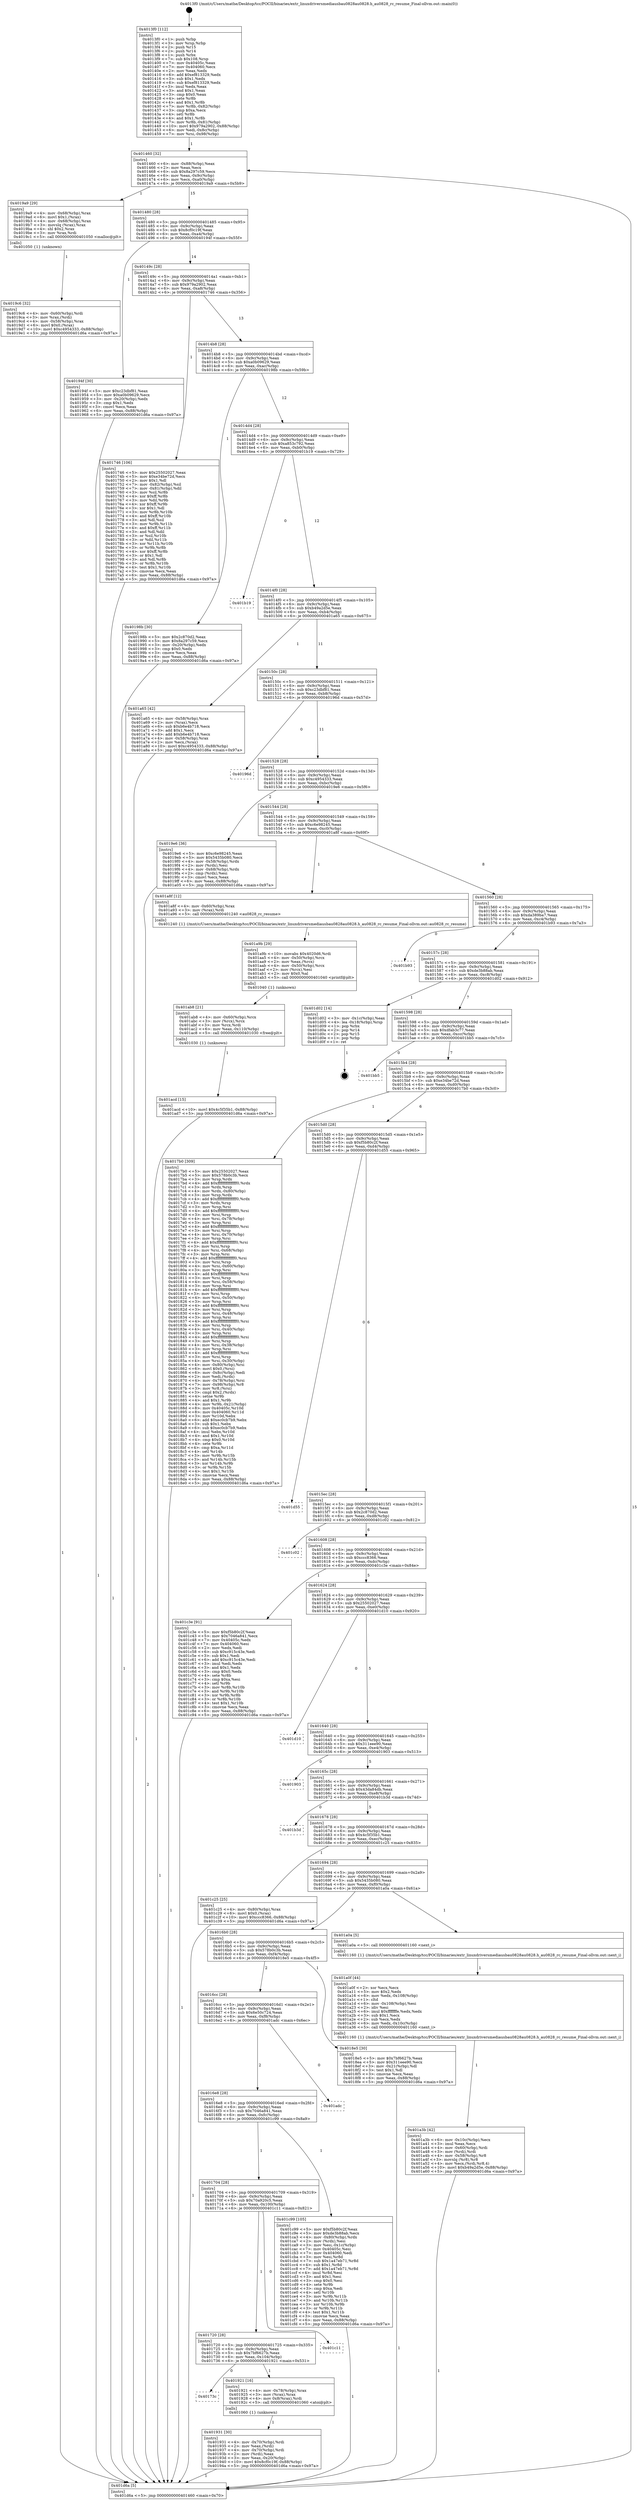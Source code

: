 digraph "0x4013f0" {
  label = "0x4013f0 (/mnt/c/Users/mathe/Desktop/tcc/POCII/binaries/extr_linuxdriversmediausbau0828au0828.h_au0828_rc_resume_Final-ollvm.out::main(0))"
  labelloc = "t"
  node[shape=record]

  Entry [label="",width=0.3,height=0.3,shape=circle,fillcolor=black,style=filled]
  "0x401460" [label="{
     0x401460 [32]\l
     | [instrs]\l
     &nbsp;&nbsp;0x401460 \<+6\>: mov -0x88(%rbp),%eax\l
     &nbsp;&nbsp;0x401466 \<+2\>: mov %eax,%ecx\l
     &nbsp;&nbsp;0x401468 \<+6\>: sub $0x8a297c59,%ecx\l
     &nbsp;&nbsp;0x40146e \<+6\>: mov %eax,-0x9c(%rbp)\l
     &nbsp;&nbsp;0x401474 \<+6\>: mov %ecx,-0xa0(%rbp)\l
     &nbsp;&nbsp;0x40147a \<+6\>: je 00000000004019a9 \<main+0x5b9\>\l
  }"]
  "0x4019a9" [label="{
     0x4019a9 [29]\l
     | [instrs]\l
     &nbsp;&nbsp;0x4019a9 \<+4\>: mov -0x68(%rbp),%rax\l
     &nbsp;&nbsp;0x4019ad \<+6\>: movl $0x1,(%rax)\l
     &nbsp;&nbsp;0x4019b3 \<+4\>: mov -0x68(%rbp),%rax\l
     &nbsp;&nbsp;0x4019b7 \<+3\>: movslq (%rax),%rax\l
     &nbsp;&nbsp;0x4019ba \<+4\>: shl $0x2,%rax\l
     &nbsp;&nbsp;0x4019be \<+3\>: mov %rax,%rdi\l
     &nbsp;&nbsp;0x4019c1 \<+5\>: call 0000000000401050 \<malloc@plt\>\l
     | [calls]\l
     &nbsp;&nbsp;0x401050 \{1\} (unknown)\l
  }"]
  "0x401480" [label="{
     0x401480 [28]\l
     | [instrs]\l
     &nbsp;&nbsp;0x401480 \<+5\>: jmp 0000000000401485 \<main+0x95\>\l
     &nbsp;&nbsp;0x401485 \<+6\>: mov -0x9c(%rbp),%eax\l
     &nbsp;&nbsp;0x40148b \<+5\>: sub $0x8cf0c19f,%eax\l
     &nbsp;&nbsp;0x401490 \<+6\>: mov %eax,-0xa4(%rbp)\l
     &nbsp;&nbsp;0x401496 \<+6\>: je 000000000040194f \<main+0x55f\>\l
  }"]
  Exit [label="",width=0.3,height=0.3,shape=circle,fillcolor=black,style=filled,peripheries=2]
  "0x40194f" [label="{
     0x40194f [30]\l
     | [instrs]\l
     &nbsp;&nbsp;0x40194f \<+5\>: mov $0xc23dbf81,%eax\l
     &nbsp;&nbsp;0x401954 \<+5\>: mov $0xa0b09629,%ecx\l
     &nbsp;&nbsp;0x401959 \<+3\>: mov -0x20(%rbp),%edx\l
     &nbsp;&nbsp;0x40195c \<+3\>: cmp $0x1,%edx\l
     &nbsp;&nbsp;0x40195f \<+3\>: cmovl %ecx,%eax\l
     &nbsp;&nbsp;0x401962 \<+6\>: mov %eax,-0x88(%rbp)\l
     &nbsp;&nbsp;0x401968 \<+5\>: jmp 0000000000401d6a \<main+0x97a\>\l
  }"]
  "0x40149c" [label="{
     0x40149c [28]\l
     | [instrs]\l
     &nbsp;&nbsp;0x40149c \<+5\>: jmp 00000000004014a1 \<main+0xb1\>\l
     &nbsp;&nbsp;0x4014a1 \<+6\>: mov -0x9c(%rbp),%eax\l
     &nbsp;&nbsp;0x4014a7 \<+5\>: sub $0x979a2902,%eax\l
     &nbsp;&nbsp;0x4014ac \<+6\>: mov %eax,-0xa8(%rbp)\l
     &nbsp;&nbsp;0x4014b2 \<+6\>: je 0000000000401746 \<main+0x356\>\l
  }"]
  "0x401acd" [label="{
     0x401acd [15]\l
     | [instrs]\l
     &nbsp;&nbsp;0x401acd \<+10\>: movl $0x4c5f35b1,-0x88(%rbp)\l
     &nbsp;&nbsp;0x401ad7 \<+5\>: jmp 0000000000401d6a \<main+0x97a\>\l
  }"]
  "0x401746" [label="{
     0x401746 [106]\l
     | [instrs]\l
     &nbsp;&nbsp;0x401746 \<+5\>: mov $0x25502027,%eax\l
     &nbsp;&nbsp;0x40174b \<+5\>: mov $0xe34be72d,%ecx\l
     &nbsp;&nbsp;0x401750 \<+2\>: mov $0x1,%dl\l
     &nbsp;&nbsp;0x401752 \<+7\>: mov -0x82(%rbp),%sil\l
     &nbsp;&nbsp;0x401759 \<+7\>: mov -0x81(%rbp),%dil\l
     &nbsp;&nbsp;0x401760 \<+3\>: mov %sil,%r8b\l
     &nbsp;&nbsp;0x401763 \<+4\>: xor $0xff,%r8b\l
     &nbsp;&nbsp;0x401767 \<+3\>: mov %dil,%r9b\l
     &nbsp;&nbsp;0x40176a \<+4\>: xor $0xff,%r9b\l
     &nbsp;&nbsp;0x40176e \<+3\>: xor $0x1,%dl\l
     &nbsp;&nbsp;0x401771 \<+3\>: mov %r8b,%r10b\l
     &nbsp;&nbsp;0x401774 \<+4\>: and $0xff,%r10b\l
     &nbsp;&nbsp;0x401778 \<+3\>: and %dl,%sil\l
     &nbsp;&nbsp;0x40177b \<+3\>: mov %r9b,%r11b\l
     &nbsp;&nbsp;0x40177e \<+4\>: and $0xff,%r11b\l
     &nbsp;&nbsp;0x401782 \<+3\>: and %dl,%dil\l
     &nbsp;&nbsp;0x401785 \<+3\>: or %sil,%r10b\l
     &nbsp;&nbsp;0x401788 \<+3\>: or %dil,%r11b\l
     &nbsp;&nbsp;0x40178b \<+3\>: xor %r11b,%r10b\l
     &nbsp;&nbsp;0x40178e \<+3\>: or %r9b,%r8b\l
     &nbsp;&nbsp;0x401791 \<+4\>: xor $0xff,%r8b\l
     &nbsp;&nbsp;0x401795 \<+3\>: or $0x1,%dl\l
     &nbsp;&nbsp;0x401798 \<+3\>: and %dl,%r8b\l
     &nbsp;&nbsp;0x40179b \<+3\>: or %r8b,%r10b\l
     &nbsp;&nbsp;0x40179e \<+4\>: test $0x1,%r10b\l
     &nbsp;&nbsp;0x4017a2 \<+3\>: cmovne %ecx,%eax\l
     &nbsp;&nbsp;0x4017a5 \<+6\>: mov %eax,-0x88(%rbp)\l
     &nbsp;&nbsp;0x4017ab \<+5\>: jmp 0000000000401d6a \<main+0x97a\>\l
  }"]
  "0x4014b8" [label="{
     0x4014b8 [28]\l
     | [instrs]\l
     &nbsp;&nbsp;0x4014b8 \<+5\>: jmp 00000000004014bd \<main+0xcd\>\l
     &nbsp;&nbsp;0x4014bd \<+6\>: mov -0x9c(%rbp),%eax\l
     &nbsp;&nbsp;0x4014c3 \<+5\>: sub $0xa0b09629,%eax\l
     &nbsp;&nbsp;0x4014c8 \<+6\>: mov %eax,-0xac(%rbp)\l
     &nbsp;&nbsp;0x4014ce \<+6\>: je 000000000040198b \<main+0x59b\>\l
  }"]
  "0x401d6a" [label="{
     0x401d6a [5]\l
     | [instrs]\l
     &nbsp;&nbsp;0x401d6a \<+5\>: jmp 0000000000401460 \<main+0x70\>\l
  }"]
  "0x4013f0" [label="{
     0x4013f0 [112]\l
     | [instrs]\l
     &nbsp;&nbsp;0x4013f0 \<+1\>: push %rbp\l
     &nbsp;&nbsp;0x4013f1 \<+3\>: mov %rsp,%rbp\l
     &nbsp;&nbsp;0x4013f4 \<+2\>: push %r15\l
     &nbsp;&nbsp;0x4013f6 \<+2\>: push %r14\l
     &nbsp;&nbsp;0x4013f8 \<+1\>: push %rbx\l
     &nbsp;&nbsp;0x4013f9 \<+7\>: sub $0x108,%rsp\l
     &nbsp;&nbsp;0x401400 \<+7\>: mov 0x40405c,%eax\l
     &nbsp;&nbsp;0x401407 \<+7\>: mov 0x404060,%ecx\l
     &nbsp;&nbsp;0x40140e \<+2\>: mov %eax,%edx\l
     &nbsp;&nbsp;0x401410 \<+6\>: add $0xef813329,%edx\l
     &nbsp;&nbsp;0x401416 \<+3\>: sub $0x1,%edx\l
     &nbsp;&nbsp;0x401419 \<+6\>: sub $0xef813329,%edx\l
     &nbsp;&nbsp;0x40141f \<+3\>: imul %edx,%eax\l
     &nbsp;&nbsp;0x401422 \<+3\>: and $0x1,%eax\l
     &nbsp;&nbsp;0x401425 \<+3\>: cmp $0x0,%eax\l
     &nbsp;&nbsp;0x401428 \<+4\>: sete %r8b\l
     &nbsp;&nbsp;0x40142c \<+4\>: and $0x1,%r8b\l
     &nbsp;&nbsp;0x401430 \<+7\>: mov %r8b,-0x82(%rbp)\l
     &nbsp;&nbsp;0x401437 \<+3\>: cmp $0xa,%ecx\l
     &nbsp;&nbsp;0x40143a \<+4\>: setl %r8b\l
     &nbsp;&nbsp;0x40143e \<+4\>: and $0x1,%r8b\l
     &nbsp;&nbsp;0x401442 \<+7\>: mov %r8b,-0x81(%rbp)\l
     &nbsp;&nbsp;0x401449 \<+10\>: movl $0x979a2902,-0x88(%rbp)\l
     &nbsp;&nbsp;0x401453 \<+6\>: mov %edi,-0x8c(%rbp)\l
     &nbsp;&nbsp;0x401459 \<+7\>: mov %rsi,-0x98(%rbp)\l
  }"]
  "0x401ab8" [label="{
     0x401ab8 [21]\l
     | [instrs]\l
     &nbsp;&nbsp;0x401ab8 \<+4\>: mov -0x60(%rbp),%rcx\l
     &nbsp;&nbsp;0x401abc \<+3\>: mov (%rcx),%rcx\l
     &nbsp;&nbsp;0x401abf \<+3\>: mov %rcx,%rdi\l
     &nbsp;&nbsp;0x401ac2 \<+6\>: mov %eax,-0x110(%rbp)\l
     &nbsp;&nbsp;0x401ac8 \<+5\>: call 0000000000401030 \<free@plt\>\l
     | [calls]\l
     &nbsp;&nbsp;0x401030 \{1\} (unknown)\l
  }"]
  "0x40198b" [label="{
     0x40198b [30]\l
     | [instrs]\l
     &nbsp;&nbsp;0x40198b \<+5\>: mov $0x2c870d2,%eax\l
     &nbsp;&nbsp;0x401990 \<+5\>: mov $0x8a297c59,%ecx\l
     &nbsp;&nbsp;0x401995 \<+3\>: mov -0x20(%rbp),%edx\l
     &nbsp;&nbsp;0x401998 \<+3\>: cmp $0x0,%edx\l
     &nbsp;&nbsp;0x40199b \<+3\>: cmove %ecx,%eax\l
     &nbsp;&nbsp;0x40199e \<+6\>: mov %eax,-0x88(%rbp)\l
     &nbsp;&nbsp;0x4019a4 \<+5\>: jmp 0000000000401d6a \<main+0x97a\>\l
  }"]
  "0x4014d4" [label="{
     0x4014d4 [28]\l
     | [instrs]\l
     &nbsp;&nbsp;0x4014d4 \<+5\>: jmp 00000000004014d9 \<main+0xe9\>\l
     &nbsp;&nbsp;0x4014d9 \<+6\>: mov -0x9c(%rbp),%eax\l
     &nbsp;&nbsp;0x4014df \<+5\>: sub $0xa853c792,%eax\l
     &nbsp;&nbsp;0x4014e4 \<+6\>: mov %eax,-0xb0(%rbp)\l
     &nbsp;&nbsp;0x4014ea \<+6\>: je 0000000000401b19 \<main+0x729\>\l
  }"]
  "0x401a9b" [label="{
     0x401a9b [29]\l
     | [instrs]\l
     &nbsp;&nbsp;0x401a9b \<+10\>: movabs $0x4020d6,%rdi\l
     &nbsp;&nbsp;0x401aa5 \<+4\>: mov -0x50(%rbp),%rcx\l
     &nbsp;&nbsp;0x401aa9 \<+2\>: mov %eax,(%rcx)\l
     &nbsp;&nbsp;0x401aab \<+4\>: mov -0x50(%rbp),%rcx\l
     &nbsp;&nbsp;0x401aaf \<+2\>: mov (%rcx),%esi\l
     &nbsp;&nbsp;0x401ab1 \<+2\>: mov $0x0,%al\l
     &nbsp;&nbsp;0x401ab3 \<+5\>: call 0000000000401040 \<printf@plt\>\l
     | [calls]\l
     &nbsp;&nbsp;0x401040 \{1\} (unknown)\l
  }"]
  "0x401b19" [label="{
     0x401b19\l
  }", style=dashed]
  "0x4014f0" [label="{
     0x4014f0 [28]\l
     | [instrs]\l
     &nbsp;&nbsp;0x4014f0 \<+5\>: jmp 00000000004014f5 \<main+0x105\>\l
     &nbsp;&nbsp;0x4014f5 \<+6\>: mov -0x9c(%rbp),%eax\l
     &nbsp;&nbsp;0x4014fb \<+5\>: sub $0xb49a2d5e,%eax\l
     &nbsp;&nbsp;0x401500 \<+6\>: mov %eax,-0xb4(%rbp)\l
     &nbsp;&nbsp;0x401506 \<+6\>: je 0000000000401a65 \<main+0x675\>\l
  }"]
  "0x401a3b" [label="{
     0x401a3b [42]\l
     | [instrs]\l
     &nbsp;&nbsp;0x401a3b \<+6\>: mov -0x10c(%rbp),%ecx\l
     &nbsp;&nbsp;0x401a41 \<+3\>: imul %eax,%ecx\l
     &nbsp;&nbsp;0x401a44 \<+4\>: mov -0x60(%rbp),%rdi\l
     &nbsp;&nbsp;0x401a48 \<+3\>: mov (%rdi),%rdi\l
     &nbsp;&nbsp;0x401a4b \<+4\>: mov -0x58(%rbp),%r8\l
     &nbsp;&nbsp;0x401a4f \<+3\>: movslq (%r8),%r8\l
     &nbsp;&nbsp;0x401a52 \<+4\>: mov %ecx,(%rdi,%r8,4)\l
     &nbsp;&nbsp;0x401a56 \<+10\>: movl $0xb49a2d5e,-0x88(%rbp)\l
     &nbsp;&nbsp;0x401a60 \<+5\>: jmp 0000000000401d6a \<main+0x97a\>\l
  }"]
  "0x401a65" [label="{
     0x401a65 [42]\l
     | [instrs]\l
     &nbsp;&nbsp;0x401a65 \<+4\>: mov -0x58(%rbp),%rax\l
     &nbsp;&nbsp;0x401a69 \<+2\>: mov (%rax),%ecx\l
     &nbsp;&nbsp;0x401a6b \<+6\>: sub $0xb6e4b718,%ecx\l
     &nbsp;&nbsp;0x401a71 \<+3\>: add $0x1,%ecx\l
     &nbsp;&nbsp;0x401a74 \<+6\>: add $0xb6e4b718,%ecx\l
     &nbsp;&nbsp;0x401a7a \<+4\>: mov -0x58(%rbp),%rax\l
     &nbsp;&nbsp;0x401a7e \<+2\>: mov %ecx,(%rax)\l
     &nbsp;&nbsp;0x401a80 \<+10\>: movl $0xc4954333,-0x88(%rbp)\l
     &nbsp;&nbsp;0x401a8a \<+5\>: jmp 0000000000401d6a \<main+0x97a\>\l
  }"]
  "0x40150c" [label="{
     0x40150c [28]\l
     | [instrs]\l
     &nbsp;&nbsp;0x40150c \<+5\>: jmp 0000000000401511 \<main+0x121\>\l
     &nbsp;&nbsp;0x401511 \<+6\>: mov -0x9c(%rbp),%eax\l
     &nbsp;&nbsp;0x401517 \<+5\>: sub $0xc23dbf81,%eax\l
     &nbsp;&nbsp;0x40151c \<+6\>: mov %eax,-0xb8(%rbp)\l
     &nbsp;&nbsp;0x401522 \<+6\>: je 000000000040196d \<main+0x57d\>\l
  }"]
  "0x401a0f" [label="{
     0x401a0f [44]\l
     | [instrs]\l
     &nbsp;&nbsp;0x401a0f \<+2\>: xor %ecx,%ecx\l
     &nbsp;&nbsp;0x401a11 \<+5\>: mov $0x2,%edx\l
     &nbsp;&nbsp;0x401a16 \<+6\>: mov %edx,-0x108(%rbp)\l
     &nbsp;&nbsp;0x401a1c \<+1\>: cltd\l
     &nbsp;&nbsp;0x401a1d \<+6\>: mov -0x108(%rbp),%esi\l
     &nbsp;&nbsp;0x401a23 \<+2\>: idiv %esi\l
     &nbsp;&nbsp;0x401a25 \<+6\>: imul $0xfffffffe,%edx,%edx\l
     &nbsp;&nbsp;0x401a2b \<+3\>: sub $0x1,%ecx\l
     &nbsp;&nbsp;0x401a2e \<+2\>: sub %ecx,%edx\l
     &nbsp;&nbsp;0x401a30 \<+6\>: mov %edx,-0x10c(%rbp)\l
     &nbsp;&nbsp;0x401a36 \<+5\>: call 0000000000401160 \<next_i\>\l
     | [calls]\l
     &nbsp;&nbsp;0x401160 \{1\} (/mnt/c/Users/mathe/Desktop/tcc/POCII/binaries/extr_linuxdriversmediausbau0828au0828.h_au0828_rc_resume_Final-ollvm.out::next_i)\l
  }"]
  "0x40196d" [label="{
     0x40196d\l
  }", style=dashed]
  "0x401528" [label="{
     0x401528 [28]\l
     | [instrs]\l
     &nbsp;&nbsp;0x401528 \<+5\>: jmp 000000000040152d \<main+0x13d\>\l
     &nbsp;&nbsp;0x40152d \<+6\>: mov -0x9c(%rbp),%eax\l
     &nbsp;&nbsp;0x401533 \<+5\>: sub $0xc4954333,%eax\l
     &nbsp;&nbsp;0x401538 \<+6\>: mov %eax,-0xbc(%rbp)\l
     &nbsp;&nbsp;0x40153e \<+6\>: je 00000000004019e6 \<main+0x5f6\>\l
  }"]
  "0x4019c6" [label="{
     0x4019c6 [32]\l
     | [instrs]\l
     &nbsp;&nbsp;0x4019c6 \<+4\>: mov -0x60(%rbp),%rdi\l
     &nbsp;&nbsp;0x4019ca \<+3\>: mov %rax,(%rdi)\l
     &nbsp;&nbsp;0x4019cd \<+4\>: mov -0x58(%rbp),%rax\l
     &nbsp;&nbsp;0x4019d1 \<+6\>: movl $0x0,(%rax)\l
     &nbsp;&nbsp;0x4019d7 \<+10\>: movl $0xc4954333,-0x88(%rbp)\l
     &nbsp;&nbsp;0x4019e1 \<+5\>: jmp 0000000000401d6a \<main+0x97a\>\l
  }"]
  "0x4019e6" [label="{
     0x4019e6 [36]\l
     | [instrs]\l
     &nbsp;&nbsp;0x4019e6 \<+5\>: mov $0xc6e98245,%eax\l
     &nbsp;&nbsp;0x4019eb \<+5\>: mov $0x5435b080,%ecx\l
     &nbsp;&nbsp;0x4019f0 \<+4\>: mov -0x58(%rbp),%rdx\l
     &nbsp;&nbsp;0x4019f4 \<+2\>: mov (%rdx),%esi\l
     &nbsp;&nbsp;0x4019f6 \<+4\>: mov -0x68(%rbp),%rdx\l
     &nbsp;&nbsp;0x4019fa \<+2\>: cmp (%rdx),%esi\l
     &nbsp;&nbsp;0x4019fc \<+3\>: cmovl %ecx,%eax\l
     &nbsp;&nbsp;0x4019ff \<+6\>: mov %eax,-0x88(%rbp)\l
     &nbsp;&nbsp;0x401a05 \<+5\>: jmp 0000000000401d6a \<main+0x97a\>\l
  }"]
  "0x401544" [label="{
     0x401544 [28]\l
     | [instrs]\l
     &nbsp;&nbsp;0x401544 \<+5\>: jmp 0000000000401549 \<main+0x159\>\l
     &nbsp;&nbsp;0x401549 \<+6\>: mov -0x9c(%rbp),%eax\l
     &nbsp;&nbsp;0x40154f \<+5\>: sub $0xc6e98245,%eax\l
     &nbsp;&nbsp;0x401554 \<+6\>: mov %eax,-0xc0(%rbp)\l
     &nbsp;&nbsp;0x40155a \<+6\>: je 0000000000401a8f \<main+0x69f\>\l
  }"]
  "0x401931" [label="{
     0x401931 [30]\l
     | [instrs]\l
     &nbsp;&nbsp;0x401931 \<+4\>: mov -0x70(%rbp),%rdi\l
     &nbsp;&nbsp;0x401935 \<+2\>: mov %eax,(%rdi)\l
     &nbsp;&nbsp;0x401937 \<+4\>: mov -0x70(%rbp),%rdi\l
     &nbsp;&nbsp;0x40193b \<+2\>: mov (%rdi),%eax\l
     &nbsp;&nbsp;0x40193d \<+3\>: mov %eax,-0x20(%rbp)\l
     &nbsp;&nbsp;0x401940 \<+10\>: movl $0x8cf0c19f,-0x88(%rbp)\l
     &nbsp;&nbsp;0x40194a \<+5\>: jmp 0000000000401d6a \<main+0x97a\>\l
  }"]
  "0x401a8f" [label="{
     0x401a8f [12]\l
     | [instrs]\l
     &nbsp;&nbsp;0x401a8f \<+4\>: mov -0x60(%rbp),%rax\l
     &nbsp;&nbsp;0x401a93 \<+3\>: mov (%rax),%rdi\l
     &nbsp;&nbsp;0x401a96 \<+5\>: call 0000000000401240 \<au0828_rc_resume\>\l
     | [calls]\l
     &nbsp;&nbsp;0x401240 \{1\} (/mnt/c/Users/mathe/Desktop/tcc/POCII/binaries/extr_linuxdriversmediausbau0828au0828.h_au0828_rc_resume_Final-ollvm.out::au0828_rc_resume)\l
  }"]
  "0x401560" [label="{
     0x401560 [28]\l
     | [instrs]\l
     &nbsp;&nbsp;0x401560 \<+5\>: jmp 0000000000401565 \<main+0x175\>\l
     &nbsp;&nbsp;0x401565 \<+6\>: mov -0x9c(%rbp),%eax\l
     &nbsp;&nbsp;0x40156b \<+5\>: sub $0xda389ba7,%eax\l
     &nbsp;&nbsp;0x401570 \<+6\>: mov %eax,-0xc4(%rbp)\l
     &nbsp;&nbsp;0x401576 \<+6\>: je 0000000000401b93 \<main+0x7a3\>\l
  }"]
  "0x40173c" [label="{
     0x40173c\l
  }", style=dashed]
  "0x401b93" [label="{
     0x401b93\l
  }", style=dashed]
  "0x40157c" [label="{
     0x40157c [28]\l
     | [instrs]\l
     &nbsp;&nbsp;0x40157c \<+5\>: jmp 0000000000401581 \<main+0x191\>\l
     &nbsp;&nbsp;0x401581 \<+6\>: mov -0x9c(%rbp),%eax\l
     &nbsp;&nbsp;0x401587 \<+5\>: sub $0xde3b88ab,%eax\l
     &nbsp;&nbsp;0x40158c \<+6\>: mov %eax,-0xc8(%rbp)\l
     &nbsp;&nbsp;0x401592 \<+6\>: je 0000000000401d02 \<main+0x912\>\l
  }"]
  "0x401921" [label="{
     0x401921 [16]\l
     | [instrs]\l
     &nbsp;&nbsp;0x401921 \<+4\>: mov -0x78(%rbp),%rax\l
     &nbsp;&nbsp;0x401925 \<+3\>: mov (%rax),%rax\l
     &nbsp;&nbsp;0x401928 \<+4\>: mov 0x8(%rax),%rdi\l
     &nbsp;&nbsp;0x40192c \<+5\>: call 0000000000401060 \<atoi@plt\>\l
     | [calls]\l
     &nbsp;&nbsp;0x401060 \{1\} (unknown)\l
  }"]
  "0x401d02" [label="{
     0x401d02 [14]\l
     | [instrs]\l
     &nbsp;&nbsp;0x401d02 \<+3\>: mov -0x1c(%rbp),%eax\l
     &nbsp;&nbsp;0x401d05 \<+4\>: lea -0x18(%rbp),%rsp\l
     &nbsp;&nbsp;0x401d09 \<+1\>: pop %rbx\l
     &nbsp;&nbsp;0x401d0a \<+2\>: pop %r14\l
     &nbsp;&nbsp;0x401d0c \<+2\>: pop %r15\l
     &nbsp;&nbsp;0x401d0e \<+1\>: pop %rbp\l
     &nbsp;&nbsp;0x401d0f \<+1\>: ret\l
  }"]
  "0x401598" [label="{
     0x401598 [28]\l
     | [instrs]\l
     &nbsp;&nbsp;0x401598 \<+5\>: jmp 000000000040159d \<main+0x1ad\>\l
     &nbsp;&nbsp;0x40159d \<+6\>: mov -0x9c(%rbp),%eax\l
     &nbsp;&nbsp;0x4015a3 \<+5\>: sub $0xdfab3c77,%eax\l
     &nbsp;&nbsp;0x4015a8 \<+6\>: mov %eax,-0xcc(%rbp)\l
     &nbsp;&nbsp;0x4015ae \<+6\>: je 0000000000401bb5 \<main+0x7c5\>\l
  }"]
  "0x401720" [label="{
     0x401720 [28]\l
     | [instrs]\l
     &nbsp;&nbsp;0x401720 \<+5\>: jmp 0000000000401725 \<main+0x335\>\l
     &nbsp;&nbsp;0x401725 \<+6\>: mov -0x9c(%rbp),%eax\l
     &nbsp;&nbsp;0x40172b \<+5\>: sub $0x7bf6627b,%eax\l
     &nbsp;&nbsp;0x401730 \<+6\>: mov %eax,-0x104(%rbp)\l
     &nbsp;&nbsp;0x401736 \<+6\>: je 0000000000401921 \<main+0x531\>\l
  }"]
  "0x401bb5" [label="{
     0x401bb5\l
  }", style=dashed]
  "0x4015b4" [label="{
     0x4015b4 [28]\l
     | [instrs]\l
     &nbsp;&nbsp;0x4015b4 \<+5\>: jmp 00000000004015b9 \<main+0x1c9\>\l
     &nbsp;&nbsp;0x4015b9 \<+6\>: mov -0x9c(%rbp),%eax\l
     &nbsp;&nbsp;0x4015bf \<+5\>: sub $0xe34be72d,%eax\l
     &nbsp;&nbsp;0x4015c4 \<+6\>: mov %eax,-0xd0(%rbp)\l
     &nbsp;&nbsp;0x4015ca \<+6\>: je 00000000004017b0 \<main+0x3c0\>\l
  }"]
  "0x401c11" [label="{
     0x401c11\l
  }", style=dashed]
  "0x4017b0" [label="{
     0x4017b0 [309]\l
     | [instrs]\l
     &nbsp;&nbsp;0x4017b0 \<+5\>: mov $0x25502027,%eax\l
     &nbsp;&nbsp;0x4017b5 \<+5\>: mov $0x578b0c3b,%ecx\l
     &nbsp;&nbsp;0x4017ba \<+3\>: mov %rsp,%rdx\l
     &nbsp;&nbsp;0x4017bd \<+4\>: add $0xfffffffffffffff0,%rdx\l
     &nbsp;&nbsp;0x4017c1 \<+3\>: mov %rdx,%rsp\l
     &nbsp;&nbsp;0x4017c4 \<+4\>: mov %rdx,-0x80(%rbp)\l
     &nbsp;&nbsp;0x4017c8 \<+3\>: mov %rsp,%rdx\l
     &nbsp;&nbsp;0x4017cb \<+4\>: add $0xfffffffffffffff0,%rdx\l
     &nbsp;&nbsp;0x4017cf \<+3\>: mov %rdx,%rsp\l
     &nbsp;&nbsp;0x4017d2 \<+3\>: mov %rsp,%rsi\l
     &nbsp;&nbsp;0x4017d5 \<+4\>: add $0xfffffffffffffff0,%rsi\l
     &nbsp;&nbsp;0x4017d9 \<+3\>: mov %rsi,%rsp\l
     &nbsp;&nbsp;0x4017dc \<+4\>: mov %rsi,-0x78(%rbp)\l
     &nbsp;&nbsp;0x4017e0 \<+3\>: mov %rsp,%rsi\l
     &nbsp;&nbsp;0x4017e3 \<+4\>: add $0xfffffffffffffff0,%rsi\l
     &nbsp;&nbsp;0x4017e7 \<+3\>: mov %rsi,%rsp\l
     &nbsp;&nbsp;0x4017ea \<+4\>: mov %rsi,-0x70(%rbp)\l
     &nbsp;&nbsp;0x4017ee \<+3\>: mov %rsp,%rsi\l
     &nbsp;&nbsp;0x4017f1 \<+4\>: add $0xfffffffffffffff0,%rsi\l
     &nbsp;&nbsp;0x4017f5 \<+3\>: mov %rsi,%rsp\l
     &nbsp;&nbsp;0x4017f8 \<+4\>: mov %rsi,-0x68(%rbp)\l
     &nbsp;&nbsp;0x4017fc \<+3\>: mov %rsp,%rsi\l
     &nbsp;&nbsp;0x4017ff \<+4\>: add $0xfffffffffffffff0,%rsi\l
     &nbsp;&nbsp;0x401803 \<+3\>: mov %rsi,%rsp\l
     &nbsp;&nbsp;0x401806 \<+4\>: mov %rsi,-0x60(%rbp)\l
     &nbsp;&nbsp;0x40180a \<+3\>: mov %rsp,%rsi\l
     &nbsp;&nbsp;0x40180d \<+4\>: add $0xfffffffffffffff0,%rsi\l
     &nbsp;&nbsp;0x401811 \<+3\>: mov %rsi,%rsp\l
     &nbsp;&nbsp;0x401814 \<+4\>: mov %rsi,-0x58(%rbp)\l
     &nbsp;&nbsp;0x401818 \<+3\>: mov %rsp,%rsi\l
     &nbsp;&nbsp;0x40181b \<+4\>: add $0xfffffffffffffff0,%rsi\l
     &nbsp;&nbsp;0x40181f \<+3\>: mov %rsi,%rsp\l
     &nbsp;&nbsp;0x401822 \<+4\>: mov %rsi,-0x50(%rbp)\l
     &nbsp;&nbsp;0x401826 \<+3\>: mov %rsp,%rsi\l
     &nbsp;&nbsp;0x401829 \<+4\>: add $0xfffffffffffffff0,%rsi\l
     &nbsp;&nbsp;0x40182d \<+3\>: mov %rsi,%rsp\l
     &nbsp;&nbsp;0x401830 \<+4\>: mov %rsi,-0x48(%rbp)\l
     &nbsp;&nbsp;0x401834 \<+3\>: mov %rsp,%rsi\l
     &nbsp;&nbsp;0x401837 \<+4\>: add $0xfffffffffffffff0,%rsi\l
     &nbsp;&nbsp;0x40183b \<+3\>: mov %rsi,%rsp\l
     &nbsp;&nbsp;0x40183e \<+4\>: mov %rsi,-0x40(%rbp)\l
     &nbsp;&nbsp;0x401842 \<+3\>: mov %rsp,%rsi\l
     &nbsp;&nbsp;0x401845 \<+4\>: add $0xfffffffffffffff0,%rsi\l
     &nbsp;&nbsp;0x401849 \<+3\>: mov %rsi,%rsp\l
     &nbsp;&nbsp;0x40184c \<+4\>: mov %rsi,-0x38(%rbp)\l
     &nbsp;&nbsp;0x401850 \<+3\>: mov %rsp,%rsi\l
     &nbsp;&nbsp;0x401853 \<+4\>: add $0xfffffffffffffff0,%rsi\l
     &nbsp;&nbsp;0x401857 \<+3\>: mov %rsi,%rsp\l
     &nbsp;&nbsp;0x40185a \<+4\>: mov %rsi,-0x30(%rbp)\l
     &nbsp;&nbsp;0x40185e \<+4\>: mov -0x80(%rbp),%rsi\l
     &nbsp;&nbsp;0x401862 \<+6\>: movl $0x0,(%rsi)\l
     &nbsp;&nbsp;0x401868 \<+6\>: mov -0x8c(%rbp),%edi\l
     &nbsp;&nbsp;0x40186e \<+2\>: mov %edi,(%rdx)\l
     &nbsp;&nbsp;0x401870 \<+4\>: mov -0x78(%rbp),%rsi\l
     &nbsp;&nbsp;0x401874 \<+7\>: mov -0x98(%rbp),%r8\l
     &nbsp;&nbsp;0x40187b \<+3\>: mov %r8,(%rsi)\l
     &nbsp;&nbsp;0x40187e \<+3\>: cmpl $0x2,(%rdx)\l
     &nbsp;&nbsp;0x401881 \<+4\>: setne %r9b\l
     &nbsp;&nbsp;0x401885 \<+4\>: and $0x1,%r9b\l
     &nbsp;&nbsp;0x401889 \<+4\>: mov %r9b,-0x21(%rbp)\l
     &nbsp;&nbsp;0x40188d \<+8\>: mov 0x40405c,%r10d\l
     &nbsp;&nbsp;0x401895 \<+8\>: mov 0x404060,%r11d\l
     &nbsp;&nbsp;0x40189d \<+3\>: mov %r10d,%ebx\l
     &nbsp;&nbsp;0x4018a0 \<+6\>: add $0xec0cb7b9,%ebx\l
     &nbsp;&nbsp;0x4018a6 \<+3\>: sub $0x1,%ebx\l
     &nbsp;&nbsp;0x4018a9 \<+6\>: sub $0xec0cb7b9,%ebx\l
     &nbsp;&nbsp;0x4018af \<+4\>: imul %ebx,%r10d\l
     &nbsp;&nbsp;0x4018b3 \<+4\>: and $0x1,%r10d\l
     &nbsp;&nbsp;0x4018b7 \<+4\>: cmp $0x0,%r10d\l
     &nbsp;&nbsp;0x4018bb \<+4\>: sete %r9b\l
     &nbsp;&nbsp;0x4018bf \<+4\>: cmp $0xa,%r11d\l
     &nbsp;&nbsp;0x4018c3 \<+4\>: setl %r14b\l
     &nbsp;&nbsp;0x4018c7 \<+3\>: mov %r9b,%r15b\l
     &nbsp;&nbsp;0x4018ca \<+3\>: and %r14b,%r15b\l
     &nbsp;&nbsp;0x4018cd \<+3\>: xor %r14b,%r9b\l
     &nbsp;&nbsp;0x4018d0 \<+3\>: or %r9b,%r15b\l
     &nbsp;&nbsp;0x4018d3 \<+4\>: test $0x1,%r15b\l
     &nbsp;&nbsp;0x4018d7 \<+3\>: cmovne %ecx,%eax\l
     &nbsp;&nbsp;0x4018da \<+6\>: mov %eax,-0x88(%rbp)\l
     &nbsp;&nbsp;0x4018e0 \<+5\>: jmp 0000000000401d6a \<main+0x97a\>\l
  }"]
  "0x4015d0" [label="{
     0x4015d0 [28]\l
     | [instrs]\l
     &nbsp;&nbsp;0x4015d0 \<+5\>: jmp 00000000004015d5 \<main+0x1e5\>\l
     &nbsp;&nbsp;0x4015d5 \<+6\>: mov -0x9c(%rbp),%eax\l
     &nbsp;&nbsp;0x4015db \<+5\>: sub $0xf5b80c2f,%eax\l
     &nbsp;&nbsp;0x4015e0 \<+6\>: mov %eax,-0xd4(%rbp)\l
     &nbsp;&nbsp;0x4015e6 \<+6\>: je 0000000000401d55 \<main+0x965\>\l
  }"]
  "0x401704" [label="{
     0x401704 [28]\l
     | [instrs]\l
     &nbsp;&nbsp;0x401704 \<+5\>: jmp 0000000000401709 \<main+0x319\>\l
     &nbsp;&nbsp;0x401709 \<+6\>: mov -0x9c(%rbp),%eax\l
     &nbsp;&nbsp;0x40170f \<+5\>: sub $0x70a920c5,%eax\l
     &nbsp;&nbsp;0x401714 \<+6\>: mov %eax,-0x100(%rbp)\l
     &nbsp;&nbsp;0x40171a \<+6\>: je 0000000000401c11 \<main+0x821\>\l
  }"]
  "0x401c99" [label="{
     0x401c99 [105]\l
     | [instrs]\l
     &nbsp;&nbsp;0x401c99 \<+5\>: mov $0xf5b80c2f,%eax\l
     &nbsp;&nbsp;0x401c9e \<+5\>: mov $0xde3b88ab,%ecx\l
     &nbsp;&nbsp;0x401ca3 \<+4\>: mov -0x80(%rbp),%rdx\l
     &nbsp;&nbsp;0x401ca7 \<+2\>: mov (%rdx),%esi\l
     &nbsp;&nbsp;0x401ca9 \<+3\>: mov %esi,-0x1c(%rbp)\l
     &nbsp;&nbsp;0x401cac \<+7\>: mov 0x40405c,%esi\l
     &nbsp;&nbsp;0x401cb3 \<+7\>: mov 0x404060,%edi\l
     &nbsp;&nbsp;0x401cba \<+3\>: mov %esi,%r8d\l
     &nbsp;&nbsp;0x401cbd \<+7\>: sub $0x1a47eb71,%r8d\l
     &nbsp;&nbsp;0x401cc4 \<+4\>: sub $0x1,%r8d\l
     &nbsp;&nbsp;0x401cc8 \<+7\>: add $0x1a47eb71,%r8d\l
     &nbsp;&nbsp;0x401ccf \<+4\>: imul %r8d,%esi\l
     &nbsp;&nbsp;0x401cd3 \<+3\>: and $0x1,%esi\l
     &nbsp;&nbsp;0x401cd6 \<+3\>: cmp $0x0,%esi\l
     &nbsp;&nbsp;0x401cd9 \<+4\>: sete %r9b\l
     &nbsp;&nbsp;0x401cdd \<+3\>: cmp $0xa,%edi\l
     &nbsp;&nbsp;0x401ce0 \<+4\>: setl %r10b\l
     &nbsp;&nbsp;0x401ce4 \<+3\>: mov %r9b,%r11b\l
     &nbsp;&nbsp;0x401ce7 \<+3\>: and %r10b,%r11b\l
     &nbsp;&nbsp;0x401cea \<+3\>: xor %r10b,%r9b\l
     &nbsp;&nbsp;0x401ced \<+3\>: or %r9b,%r11b\l
     &nbsp;&nbsp;0x401cf0 \<+4\>: test $0x1,%r11b\l
     &nbsp;&nbsp;0x401cf4 \<+3\>: cmovne %ecx,%eax\l
     &nbsp;&nbsp;0x401cf7 \<+6\>: mov %eax,-0x88(%rbp)\l
     &nbsp;&nbsp;0x401cfd \<+5\>: jmp 0000000000401d6a \<main+0x97a\>\l
  }"]
  "0x401d55" [label="{
     0x401d55\l
  }", style=dashed]
  "0x4015ec" [label="{
     0x4015ec [28]\l
     | [instrs]\l
     &nbsp;&nbsp;0x4015ec \<+5\>: jmp 00000000004015f1 \<main+0x201\>\l
     &nbsp;&nbsp;0x4015f1 \<+6\>: mov -0x9c(%rbp),%eax\l
     &nbsp;&nbsp;0x4015f7 \<+5\>: sub $0x2c870d2,%eax\l
     &nbsp;&nbsp;0x4015fc \<+6\>: mov %eax,-0xd8(%rbp)\l
     &nbsp;&nbsp;0x401602 \<+6\>: je 0000000000401c02 \<main+0x812\>\l
  }"]
  "0x4016e8" [label="{
     0x4016e8 [28]\l
     | [instrs]\l
     &nbsp;&nbsp;0x4016e8 \<+5\>: jmp 00000000004016ed \<main+0x2fd\>\l
     &nbsp;&nbsp;0x4016ed \<+6\>: mov -0x9c(%rbp),%eax\l
     &nbsp;&nbsp;0x4016f3 \<+5\>: sub $0x7046a841,%eax\l
     &nbsp;&nbsp;0x4016f8 \<+6\>: mov %eax,-0xfc(%rbp)\l
     &nbsp;&nbsp;0x4016fe \<+6\>: je 0000000000401c99 \<main+0x8a9\>\l
  }"]
  "0x401c02" [label="{
     0x401c02\l
  }", style=dashed]
  "0x401608" [label="{
     0x401608 [28]\l
     | [instrs]\l
     &nbsp;&nbsp;0x401608 \<+5\>: jmp 000000000040160d \<main+0x21d\>\l
     &nbsp;&nbsp;0x40160d \<+6\>: mov -0x9c(%rbp),%eax\l
     &nbsp;&nbsp;0x401613 \<+5\>: sub $0xccc8366,%eax\l
     &nbsp;&nbsp;0x401618 \<+6\>: mov %eax,-0xdc(%rbp)\l
     &nbsp;&nbsp;0x40161e \<+6\>: je 0000000000401c3e \<main+0x84e\>\l
  }"]
  "0x401adc" [label="{
     0x401adc\l
  }", style=dashed]
  "0x401c3e" [label="{
     0x401c3e [91]\l
     | [instrs]\l
     &nbsp;&nbsp;0x401c3e \<+5\>: mov $0xf5b80c2f,%eax\l
     &nbsp;&nbsp;0x401c43 \<+5\>: mov $0x7046a841,%ecx\l
     &nbsp;&nbsp;0x401c48 \<+7\>: mov 0x40405c,%edx\l
     &nbsp;&nbsp;0x401c4f \<+7\>: mov 0x404060,%esi\l
     &nbsp;&nbsp;0x401c56 \<+2\>: mov %edx,%edi\l
     &nbsp;&nbsp;0x401c58 \<+6\>: sub $0xc915c43e,%edi\l
     &nbsp;&nbsp;0x401c5e \<+3\>: sub $0x1,%edi\l
     &nbsp;&nbsp;0x401c61 \<+6\>: add $0xc915c43e,%edi\l
     &nbsp;&nbsp;0x401c67 \<+3\>: imul %edi,%edx\l
     &nbsp;&nbsp;0x401c6a \<+3\>: and $0x1,%edx\l
     &nbsp;&nbsp;0x401c6d \<+3\>: cmp $0x0,%edx\l
     &nbsp;&nbsp;0x401c70 \<+4\>: sete %r8b\l
     &nbsp;&nbsp;0x401c74 \<+3\>: cmp $0xa,%esi\l
     &nbsp;&nbsp;0x401c77 \<+4\>: setl %r9b\l
     &nbsp;&nbsp;0x401c7b \<+3\>: mov %r8b,%r10b\l
     &nbsp;&nbsp;0x401c7e \<+3\>: and %r9b,%r10b\l
     &nbsp;&nbsp;0x401c81 \<+3\>: xor %r9b,%r8b\l
     &nbsp;&nbsp;0x401c84 \<+3\>: or %r8b,%r10b\l
     &nbsp;&nbsp;0x401c87 \<+4\>: test $0x1,%r10b\l
     &nbsp;&nbsp;0x401c8b \<+3\>: cmovne %ecx,%eax\l
     &nbsp;&nbsp;0x401c8e \<+6\>: mov %eax,-0x88(%rbp)\l
     &nbsp;&nbsp;0x401c94 \<+5\>: jmp 0000000000401d6a \<main+0x97a\>\l
  }"]
  "0x401624" [label="{
     0x401624 [28]\l
     | [instrs]\l
     &nbsp;&nbsp;0x401624 \<+5\>: jmp 0000000000401629 \<main+0x239\>\l
     &nbsp;&nbsp;0x401629 \<+6\>: mov -0x9c(%rbp),%eax\l
     &nbsp;&nbsp;0x40162f \<+5\>: sub $0x25502027,%eax\l
     &nbsp;&nbsp;0x401634 \<+6\>: mov %eax,-0xe0(%rbp)\l
     &nbsp;&nbsp;0x40163a \<+6\>: je 0000000000401d10 \<main+0x920\>\l
  }"]
  "0x4016cc" [label="{
     0x4016cc [28]\l
     | [instrs]\l
     &nbsp;&nbsp;0x4016cc \<+5\>: jmp 00000000004016d1 \<main+0x2e1\>\l
     &nbsp;&nbsp;0x4016d1 \<+6\>: mov -0x9c(%rbp),%eax\l
     &nbsp;&nbsp;0x4016d7 \<+5\>: sub $0x6e50c724,%eax\l
     &nbsp;&nbsp;0x4016dc \<+6\>: mov %eax,-0xf8(%rbp)\l
     &nbsp;&nbsp;0x4016e2 \<+6\>: je 0000000000401adc \<main+0x6ec\>\l
  }"]
  "0x401d10" [label="{
     0x401d10\l
  }", style=dashed]
  "0x401640" [label="{
     0x401640 [28]\l
     | [instrs]\l
     &nbsp;&nbsp;0x401640 \<+5\>: jmp 0000000000401645 \<main+0x255\>\l
     &nbsp;&nbsp;0x401645 \<+6\>: mov -0x9c(%rbp),%eax\l
     &nbsp;&nbsp;0x40164b \<+5\>: sub $0x311eee90,%eax\l
     &nbsp;&nbsp;0x401650 \<+6\>: mov %eax,-0xe4(%rbp)\l
     &nbsp;&nbsp;0x401656 \<+6\>: je 0000000000401903 \<main+0x513\>\l
  }"]
  "0x4018e5" [label="{
     0x4018e5 [30]\l
     | [instrs]\l
     &nbsp;&nbsp;0x4018e5 \<+5\>: mov $0x7bf6627b,%eax\l
     &nbsp;&nbsp;0x4018ea \<+5\>: mov $0x311eee90,%ecx\l
     &nbsp;&nbsp;0x4018ef \<+3\>: mov -0x21(%rbp),%dl\l
     &nbsp;&nbsp;0x4018f2 \<+3\>: test $0x1,%dl\l
     &nbsp;&nbsp;0x4018f5 \<+3\>: cmovne %ecx,%eax\l
     &nbsp;&nbsp;0x4018f8 \<+6\>: mov %eax,-0x88(%rbp)\l
     &nbsp;&nbsp;0x4018fe \<+5\>: jmp 0000000000401d6a \<main+0x97a\>\l
  }"]
  "0x401903" [label="{
     0x401903\l
  }", style=dashed]
  "0x40165c" [label="{
     0x40165c [28]\l
     | [instrs]\l
     &nbsp;&nbsp;0x40165c \<+5\>: jmp 0000000000401661 \<main+0x271\>\l
     &nbsp;&nbsp;0x401661 \<+6\>: mov -0x9c(%rbp),%eax\l
     &nbsp;&nbsp;0x401667 \<+5\>: sub $0x43da84db,%eax\l
     &nbsp;&nbsp;0x40166c \<+6\>: mov %eax,-0xe8(%rbp)\l
     &nbsp;&nbsp;0x401672 \<+6\>: je 0000000000401b3d \<main+0x74d\>\l
  }"]
  "0x4016b0" [label="{
     0x4016b0 [28]\l
     | [instrs]\l
     &nbsp;&nbsp;0x4016b0 \<+5\>: jmp 00000000004016b5 \<main+0x2c5\>\l
     &nbsp;&nbsp;0x4016b5 \<+6\>: mov -0x9c(%rbp),%eax\l
     &nbsp;&nbsp;0x4016bb \<+5\>: sub $0x578b0c3b,%eax\l
     &nbsp;&nbsp;0x4016c0 \<+6\>: mov %eax,-0xf4(%rbp)\l
     &nbsp;&nbsp;0x4016c6 \<+6\>: je 00000000004018e5 \<main+0x4f5\>\l
  }"]
  "0x401b3d" [label="{
     0x401b3d\l
  }", style=dashed]
  "0x401678" [label="{
     0x401678 [28]\l
     | [instrs]\l
     &nbsp;&nbsp;0x401678 \<+5\>: jmp 000000000040167d \<main+0x28d\>\l
     &nbsp;&nbsp;0x40167d \<+6\>: mov -0x9c(%rbp),%eax\l
     &nbsp;&nbsp;0x401683 \<+5\>: sub $0x4c5f35b1,%eax\l
     &nbsp;&nbsp;0x401688 \<+6\>: mov %eax,-0xec(%rbp)\l
     &nbsp;&nbsp;0x40168e \<+6\>: je 0000000000401c25 \<main+0x835\>\l
  }"]
  "0x401a0a" [label="{
     0x401a0a [5]\l
     | [instrs]\l
     &nbsp;&nbsp;0x401a0a \<+5\>: call 0000000000401160 \<next_i\>\l
     | [calls]\l
     &nbsp;&nbsp;0x401160 \{1\} (/mnt/c/Users/mathe/Desktop/tcc/POCII/binaries/extr_linuxdriversmediausbau0828au0828.h_au0828_rc_resume_Final-ollvm.out::next_i)\l
  }"]
  "0x401c25" [label="{
     0x401c25 [25]\l
     | [instrs]\l
     &nbsp;&nbsp;0x401c25 \<+4\>: mov -0x80(%rbp),%rax\l
     &nbsp;&nbsp;0x401c29 \<+6\>: movl $0x0,(%rax)\l
     &nbsp;&nbsp;0x401c2f \<+10\>: movl $0xccc8366,-0x88(%rbp)\l
     &nbsp;&nbsp;0x401c39 \<+5\>: jmp 0000000000401d6a \<main+0x97a\>\l
  }"]
  "0x401694" [label="{
     0x401694 [28]\l
     | [instrs]\l
     &nbsp;&nbsp;0x401694 \<+5\>: jmp 0000000000401699 \<main+0x2a9\>\l
     &nbsp;&nbsp;0x401699 \<+6\>: mov -0x9c(%rbp),%eax\l
     &nbsp;&nbsp;0x40169f \<+5\>: sub $0x5435b080,%eax\l
     &nbsp;&nbsp;0x4016a4 \<+6\>: mov %eax,-0xf0(%rbp)\l
     &nbsp;&nbsp;0x4016aa \<+6\>: je 0000000000401a0a \<main+0x61a\>\l
  }"]
  Entry -> "0x4013f0" [label=" 1"]
  "0x401460" -> "0x4019a9" [label=" 1"]
  "0x401460" -> "0x401480" [label=" 15"]
  "0x401d02" -> Exit [label=" 1"]
  "0x401480" -> "0x40194f" [label=" 1"]
  "0x401480" -> "0x40149c" [label=" 14"]
  "0x401c99" -> "0x401d6a" [label=" 1"]
  "0x40149c" -> "0x401746" [label=" 1"]
  "0x40149c" -> "0x4014b8" [label=" 13"]
  "0x401746" -> "0x401d6a" [label=" 1"]
  "0x4013f0" -> "0x401460" [label=" 1"]
  "0x401d6a" -> "0x401460" [label=" 15"]
  "0x401c3e" -> "0x401d6a" [label=" 1"]
  "0x4014b8" -> "0x40198b" [label=" 1"]
  "0x4014b8" -> "0x4014d4" [label=" 12"]
  "0x401c25" -> "0x401d6a" [label=" 1"]
  "0x4014d4" -> "0x401b19" [label=" 0"]
  "0x4014d4" -> "0x4014f0" [label=" 12"]
  "0x401acd" -> "0x401d6a" [label=" 1"]
  "0x4014f0" -> "0x401a65" [label=" 1"]
  "0x4014f0" -> "0x40150c" [label=" 11"]
  "0x401ab8" -> "0x401acd" [label=" 1"]
  "0x40150c" -> "0x40196d" [label=" 0"]
  "0x40150c" -> "0x401528" [label=" 11"]
  "0x401a9b" -> "0x401ab8" [label=" 1"]
  "0x401528" -> "0x4019e6" [label=" 2"]
  "0x401528" -> "0x401544" [label=" 9"]
  "0x401a8f" -> "0x401a9b" [label=" 1"]
  "0x401544" -> "0x401a8f" [label=" 1"]
  "0x401544" -> "0x401560" [label=" 8"]
  "0x401a65" -> "0x401d6a" [label=" 1"]
  "0x401560" -> "0x401b93" [label=" 0"]
  "0x401560" -> "0x40157c" [label=" 8"]
  "0x401a3b" -> "0x401d6a" [label=" 1"]
  "0x40157c" -> "0x401d02" [label=" 1"]
  "0x40157c" -> "0x401598" [label=" 7"]
  "0x401a0f" -> "0x401a3b" [label=" 1"]
  "0x401598" -> "0x401bb5" [label=" 0"]
  "0x401598" -> "0x4015b4" [label=" 7"]
  "0x4019e6" -> "0x401d6a" [label=" 2"]
  "0x4015b4" -> "0x4017b0" [label=" 1"]
  "0x4015b4" -> "0x4015d0" [label=" 6"]
  "0x4019c6" -> "0x401d6a" [label=" 1"]
  "0x4017b0" -> "0x401d6a" [label=" 1"]
  "0x40198b" -> "0x401d6a" [label=" 1"]
  "0x4015d0" -> "0x401d55" [label=" 0"]
  "0x4015d0" -> "0x4015ec" [label=" 6"]
  "0x40194f" -> "0x401d6a" [label=" 1"]
  "0x4015ec" -> "0x401c02" [label=" 0"]
  "0x4015ec" -> "0x401608" [label=" 6"]
  "0x401921" -> "0x401931" [label=" 1"]
  "0x401608" -> "0x401c3e" [label=" 1"]
  "0x401608" -> "0x401624" [label=" 5"]
  "0x401720" -> "0x40173c" [label=" 0"]
  "0x401624" -> "0x401d10" [label=" 0"]
  "0x401624" -> "0x401640" [label=" 5"]
  "0x401a0a" -> "0x401a0f" [label=" 1"]
  "0x401640" -> "0x401903" [label=" 0"]
  "0x401640" -> "0x40165c" [label=" 5"]
  "0x401704" -> "0x401720" [label=" 1"]
  "0x40165c" -> "0x401b3d" [label=" 0"]
  "0x40165c" -> "0x401678" [label=" 5"]
  "0x4019a9" -> "0x4019c6" [label=" 1"]
  "0x401678" -> "0x401c25" [label=" 1"]
  "0x401678" -> "0x401694" [label=" 4"]
  "0x4016e8" -> "0x401704" [label=" 1"]
  "0x401694" -> "0x401a0a" [label=" 1"]
  "0x401694" -> "0x4016b0" [label=" 3"]
  "0x401704" -> "0x401c11" [label=" 0"]
  "0x4016b0" -> "0x4018e5" [label=" 1"]
  "0x4016b0" -> "0x4016cc" [label=" 2"]
  "0x4018e5" -> "0x401d6a" [label=" 1"]
  "0x401720" -> "0x401921" [label=" 1"]
  "0x4016cc" -> "0x401adc" [label=" 0"]
  "0x4016cc" -> "0x4016e8" [label=" 2"]
  "0x401931" -> "0x401d6a" [label=" 1"]
  "0x4016e8" -> "0x401c99" [label=" 1"]
}
